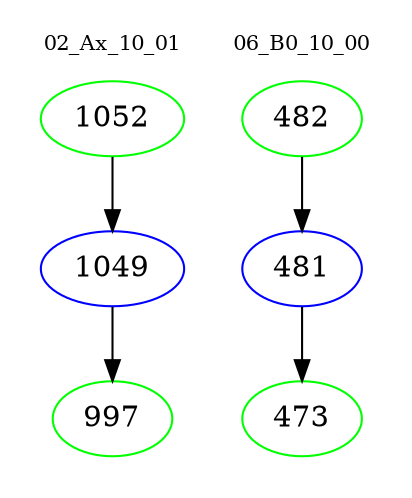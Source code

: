 digraph{
subgraph cluster_0 {
color = white
label = "02_Ax_10_01";
fontsize=10;
T0_1052 [label="1052", color="green"]
T0_1052 -> T0_1049 [color="black"]
T0_1049 [label="1049", color="blue"]
T0_1049 -> T0_997 [color="black"]
T0_997 [label="997", color="green"]
}
subgraph cluster_1 {
color = white
label = "06_B0_10_00";
fontsize=10;
T1_482 [label="482", color="green"]
T1_482 -> T1_481 [color="black"]
T1_481 [label="481", color="blue"]
T1_481 -> T1_473 [color="black"]
T1_473 [label="473", color="green"]
}
}
